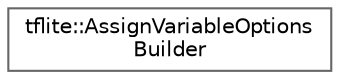 digraph "Graphical Class Hierarchy"
{
 // LATEX_PDF_SIZE
  bgcolor="transparent";
  edge [fontname=Helvetica,fontsize=10,labelfontname=Helvetica,labelfontsize=10];
  node [fontname=Helvetica,fontsize=10,shape=box,height=0.2,width=0.4];
  rankdir="LR";
  Node0 [id="Node000000",label="tflite::AssignVariableOptions\lBuilder",height=0.2,width=0.4,color="grey40", fillcolor="white", style="filled",URL="$structtflite_1_1_assign_variable_options_builder.html",tooltip=" "];
}
